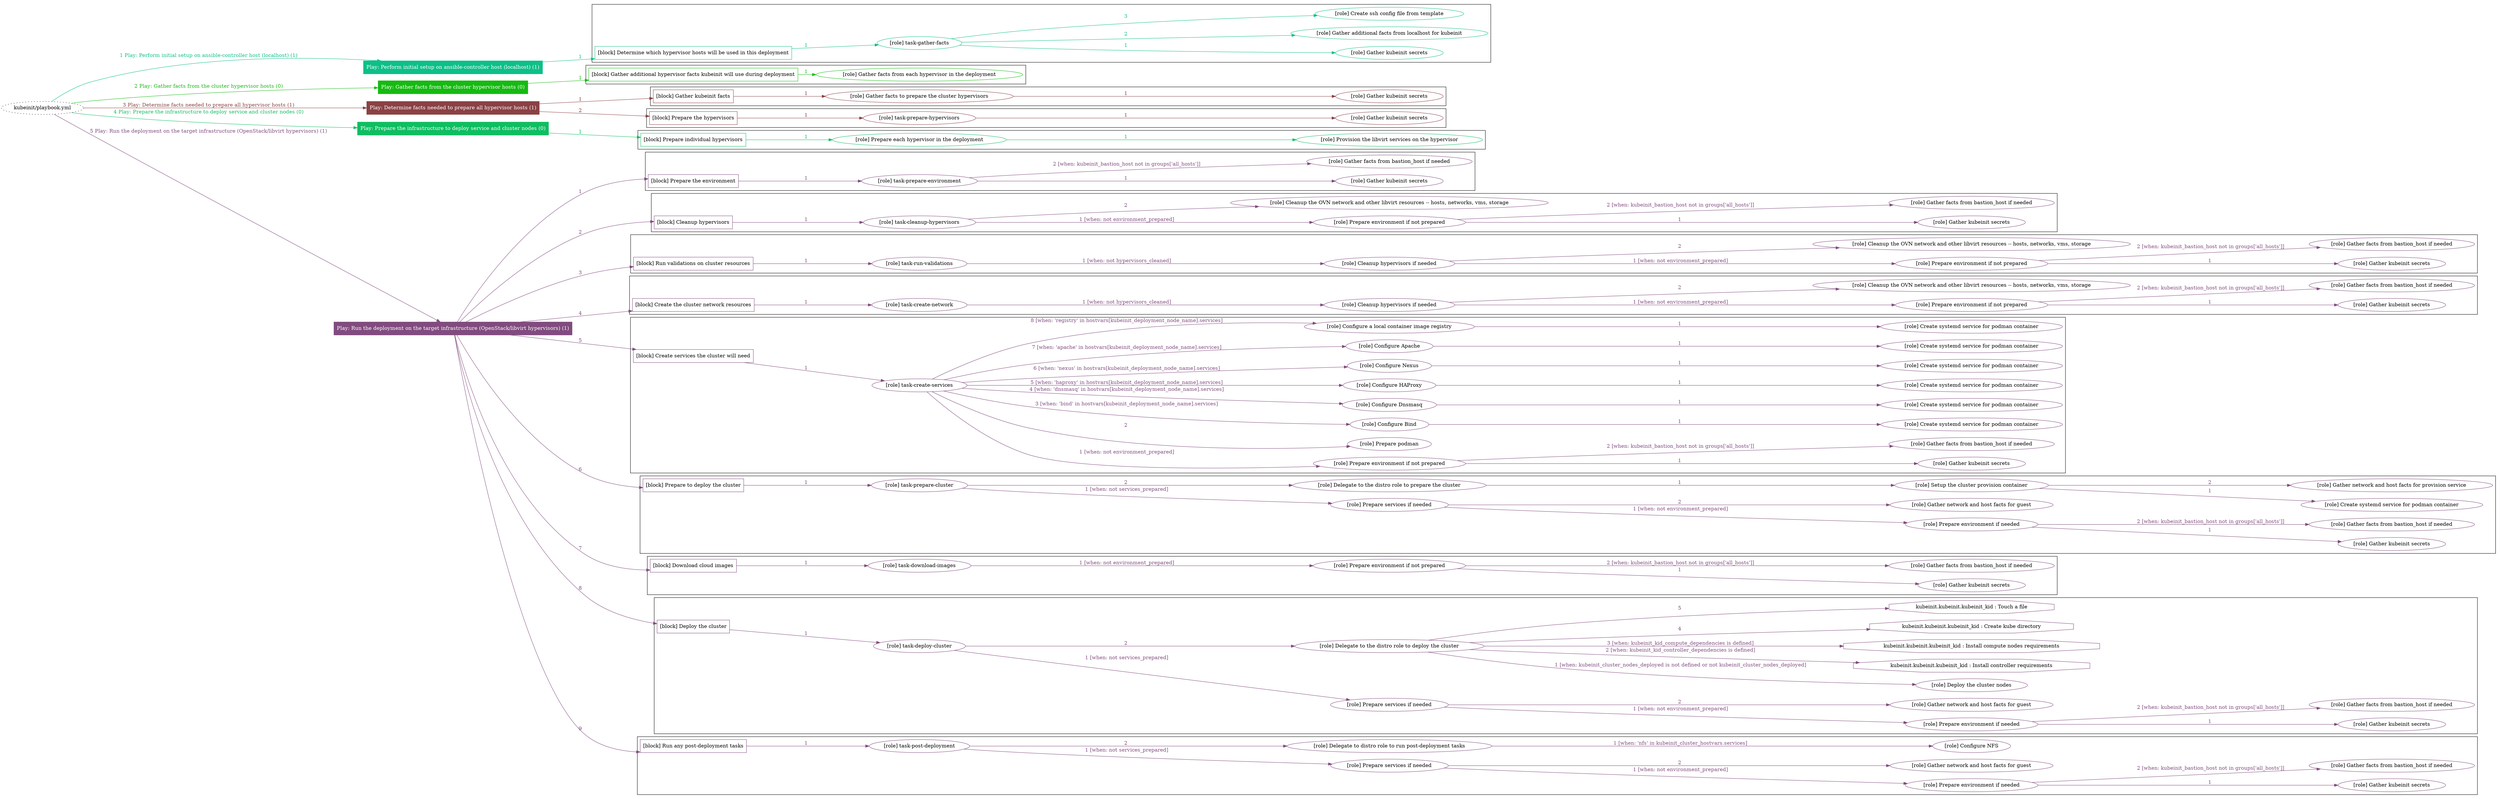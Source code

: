digraph {
	graph [concentrate=true ordering=in rankdir=LR ratio=fill]
	edge [esep=5 sep=10]
	"kubeinit/playbook.yml" [URL="/home/runner/work/kubeinit/kubeinit/kubeinit/playbook.yml" id=playbook_575788b0 style=dotted]
	"kubeinit/playbook.yml" -> play_6c28fe8d [label="1 Play: Perform initial setup on ansible-controller host (localhost) (1)" color="#0cc087" fontcolor="#0cc087" id=edge_play_6c28fe8d labeltooltip="1 Play: Perform initial setup on ansible-controller host (localhost) (1)" tooltip="1 Play: Perform initial setup on ansible-controller host (localhost) (1)"]
	subgraph "Play: Perform initial setup on ansible-controller host (localhost) (1)" {
		play_6c28fe8d [label="Play: Perform initial setup on ansible-controller host (localhost) (1)" URL="/home/runner/work/kubeinit/kubeinit/kubeinit/playbook.yml" color="#0cc087" fontcolor="#ffffff" id=play_6c28fe8d shape=box style=filled tooltip=localhost]
		play_6c28fe8d -> block_1f988392 [label=1 color="#0cc087" fontcolor="#0cc087" id=edge_block_1f988392 labeltooltip=1 tooltip=1]
		subgraph cluster_block_1f988392 {
			block_1f988392 [label="[block] Determine which hypervisor hosts will be used in this deployment" URL="/home/runner/work/kubeinit/kubeinit/kubeinit/playbook.yml" color="#0cc087" id=block_1f988392 labeltooltip="Determine which hypervisor hosts will be used in this deployment" shape=box tooltip="Determine which hypervisor hosts will be used in this deployment"]
			block_1f988392 -> role_b715f28c [label="1 " color="#0cc087" fontcolor="#0cc087" id=edge_role_b715f28c labeltooltip="1 " tooltip="1 "]
			subgraph "task-gather-facts" {
				role_b715f28c [label="[role] task-gather-facts" URL="/home/runner/work/kubeinit/kubeinit/kubeinit/playbook.yml" color="#0cc087" id=role_b715f28c tooltip="task-gather-facts"]
				role_b715f28c -> role_abc39ee5 [label="1 " color="#0cc087" fontcolor="#0cc087" id=edge_role_abc39ee5 labeltooltip="1 " tooltip="1 "]
				subgraph "Gather kubeinit secrets" {
					role_abc39ee5 [label="[role] Gather kubeinit secrets" URL="/home/runner/.ansible/collections/ansible_collections/kubeinit/kubeinit/roles/kubeinit_prepare/tasks/build_hypervisors_group.yml" color="#0cc087" id=role_abc39ee5 tooltip="Gather kubeinit secrets"]
				}
				role_b715f28c -> role_fe2b44d3 [label="2 " color="#0cc087" fontcolor="#0cc087" id=edge_role_fe2b44d3 labeltooltip="2 " tooltip="2 "]
				subgraph "Gather additional facts from localhost for kubeinit" {
					role_fe2b44d3 [label="[role] Gather additional facts from localhost for kubeinit" URL="/home/runner/.ansible/collections/ansible_collections/kubeinit/kubeinit/roles/kubeinit_prepare/tasks/build_hypervisors_group.yml" color="#0cc087" id=role_fe2b44d3 tooltip="Gather additional facts from localhost for kubeinit"]
				}
				role_b715f28c -> role_46613119 [label="3 " color="#0cc087" fontcolor="#0cc087" id=edge_role_46613119 labeltooltip="3 " tooltip="3 "]
				subgraph "Create ssh config file from template" {
					role_46613119 [label="[role] Create ssh config file from template" URL="/home/runner/.ansible/collections/ansible_collections/kubeinit/kubeinit/roles/kubeinit_prepare/tasks/build_hypervisors_group.yml" color="#0cc087" id=role_46613119 tooltip="Create ssh config file from template"]
				}
			}
		}
	}
	"kubeinit/playbook.yml" -> play_4f9fc144 [label="2 Play: Gather facts from the cluster hypervisor hosts (0)" color="#15bb11" fontcolor="#15bb11" id=edge_play_4f9fc144 labeltooltip="2 Play: Gather facts from the cluster hypervisor hosts (0)" tooltip="2 Play: Gather facts from the cluster hypervisor hosts (0)"]
	subgraph "Play: Gather facts from the cluster hypervisor hosts (0)" {
		play_4f9fc144 [label="Play: Gather facts from the cluster hypervisor hosts (0)" URL="/home/runner/work/kubeinit/kubeinit/kubeinit/playbook.yml" color="#15bb11" fontcolor="#ffffff" id=play_4f9fc144 shape=box style=filled tooltip="Play: Gather facts from the cluster hypervisor hosts (0)"]
		play_4f9fc144 -> block_d436bf18 [label=1 color="#15bb11" fontcolor="#15bb11" id=edge_block_d436bf18 labeltooltip=1 tooltip=1]
		subgraph cluster_block_d436bf18 {
			block_d436bf18 [label="[block] Gather additional hypervisor facts kubeinit will use during deployment" URL="/home/runner/work/kubeinit/kubeinit/kubeinit/playbook.yml" color="#15bb11" id=block_d436bf18 labeltooltip="Gather additional hypervisor facts kubeinit will use during deployment" shape=box tooltip="Gather additional hypervisor facts kubeinit will use during deployment"]
			block_d436bf18 -> role_e9ffbe2c [label="1 " color="#15bb11" fontcolor="#15bb11" id=edge_role_e9ffbe2c labeltooltip="1 " tooltip="1 "]
			subgraph "Gather facts from each hypervisor in the deployment" {
				role_e9ffbe2c [label="[role] Gather facts from each hypervisor in the deployment" URL="/home/runner/work/kubeinit/kubeinit/kubeinit/playbook.yml" color="#15bb11" id=role_e9ffbe2c tooltip="Gather facts from each hypervisor in the deployment"]
			}
		}
	}
	"kubeinit/playbook.yml" -> play_3bdf359b [label="3 Play: Determine facts needed to prepare all hypervisor hosts (1)" color="#8b4144" fontcolor="#8b4144" id=edge_play_3bdf359b labeltooltip="3 Play: Determine facts needed to prepare all hypervisor hosts (1)" tooltip="3 Play: Determine facts needed to prepare all hypervisor hosts (1)"]
	subgraph "Play: Determine facts needed to prepare all hypervisor hosts (1)" {
		play_3bdf359b [label="Play: Determine facts needed to prepare all hypervisor hosts (1)" URL="/home/runner/work/kubeinit/kubeinit/kubeinit/playbook.yml" color="#8b4144" fontcolor="#ffffff" id=play_3bdf359b shape=box style=filled tooltip=localhost]
		play_3bdf359b -> block_2b1e285b [label=1 color="#8b4144" fontcolor="#8b4144" id=edge_block_2b1e285b labeltooltip=1 tooltip=1]
		subgraph cluster_block_2b1e285b {
			block_2b1e285b [label="[block] Gather kubeinit facts" URL="/home/runner/work/kubeinit/kubeinit/kubeinit/playbook.yml" color="#8b4144" id=block_2b1e285b labeltooltip="Gather kubeinit facts" shape=box tooltip="Gather kubeinit facts"]
			block_2b1e285b -> role_4b0c8a76 [label="1 " color="#8b4144" fontcolor="#8b4144" id=edge_role_4b0c8a76 labeltooltip="1 " tooltip="1 "]
			subgraph "Gather facts to prepare the cluster hypervisors" {
				role_4b0c8a76 [label="[role] Gather facts to prepare the cluster hypervisors" URL="/home/runner/work/kubeinit/kubeinit/kubeinit/playbook.yml" color="#8b4144" id=role_4b0c8a76 tooltip="Gather facts to prepare the cluster hypervisors"]
				role_4b0c8a76 -> role_bf339029 [label="1 " color="#8b4144" fontcolor="#8b4144" id=edge_role_bf339029 labeltooltip="1 " tooltip="1 "]
				subgraph "Gather kubeinit secrets" {
					role_bf339029 [label="[role] Gather kubeinit secrets" URL="/home/runner/.ansible/collections/ansible_collections/kubeinit/kubeinit/roles/kubeinit_prepare/tasks/gather_kubeinit_facts.yml" color="#8b4144" id=role_bf339029 tooltip="Gather kubeinit secrets"]
				}
			}
		}
		play_3bdf359b -> block_a376574b [label=2 color="#8b4144" fontcolor="#8b4144" id=edge_block_a376574b labeltooltip=2 tooltip=2]
		subgraph cluster_block_a376574b {
			block_a376574b [label="[block] Prepare the hypervisors" URL="/home/runner/work/kubeinit/kubeinit/kubeinit/playbook.yml" color="#8b4144" id=block_a376574b labeltooltip="Prepare the hypervisors" shape=box tooltip="Prepare the hypervisors"]
			block_a376574b -> role_149b3efc [label="1 " color="#8b4144" fontcolor="#8b4144" id=edge_role_149b3efc labeltooltip="1 " tooltip="1 "]
			subgraph "task-prepare-hypervisors" {
				role_149b3efc [label="[role] task-prepare-hypervisors" URL="/home/runner/work/kubeinit/kubeinit/kubeinit/playbook.yml" color="#8b4144" id=role_149b3efc tooltip="task-prepare-hypervisors"]
				role_149b3efc -> role_3baa78da [label="1 " color="#8b4144" fontcolor="#8b4144" id=edge_role_3baa78da labeltooltip="1 " tooltip="1 "]
				subgraph "Gather kubeinit secrets" {
					role_3baa78da [label="[role] Gather kubeinit secrets" URL="/home/runner/.ansible/collections/ansible_collections/kubeinit/kubeinit/roles/kubeinit_prepare/tasks/gather_kubeinit_facts.yml" color="#8b4144" id=role_3baa78da tooltip="Gather kubeinit secrets"]
				}
			}
		}
	}
	"kubeinit/playbook.yml" -> play_28e617d7 [label="4 Play: Prepare the infrastructure to deploy service and cluster nodes (0)" color="#0ebe61" fontcolor="#0ebe61" id=edge_play_28e617d7 labeltooltip="4 Play: Prepare the infrastructure to deploy service and cluster nodes (0)" tooltip="4 Play: Prepare the infrastructure to deploy service and cluster nodes (0)"]
	subgraph "Play: Prepare the infrastructure to deploy service and cluster nodes (0)" {
		play_28e617d7 [label="Play: Prepare the infrastructure to deploy service and cluster nodes (0)" URL="/home/runner/work/kubeinit/kubeinit/kubeinit/playbook.yml" color="#0ebe61" fontcolor="#ffffff" id=play_28e617d7 shape=box style=filled tooltip="Play: Prepare the infrastructure to deploy service and cluster nodes (0)"]
		play_28e617d7 -> block_2061b21c [label=1 color="#0ebe61" fontcolor="#0ebe61" id=edge_block_2061b21c labeltooltip=1 tooltip=1]
		subgraph cluster_block_2061b21c {
			block_2061b21c [label="[block] Prepare individual hypervisors" URL="/home/runner/work/kubeinit/kubeinit/kubeinit/playbook.yml" color="#0ebe61" id=block_2061b21c labeltooltip="Prepare individual hypervisors" shape=box tooltip="Prepare individual hypervisors"]
			block_2061b21c -> role_794b58b2 [label="1 " color="#0ebe61" fontcolor="#0ebe61" id=edge_role_794b58b2 labeltooltip="1 " tooltip="1 "]
			subgraph "Prepare each hypervisor in the deployment" {
				role_794b58b2 [label="[role] Prepare each hypervisor in the deployment" URL="/home/runner/work/kubeinit/kubeinit/kubeinit/playbook.yml" color="#0ebe61" id=role_794b58b2 tooltip="Prepare each hypervisor in the deployment"]
				role_794b58b2 -> role_0648da1c [label="1 " color="#0ebe61" fontcolor="#0ebe61" id=edge_role_0648da1c labeltooltip="1 " tooltip="1 "]
				subgraph "Provision the libvirt services on the hypervisor" {
					role_0648da1c [label="[role] Provision the libvirt services on the hypervisor" URL="/home/runner/.ansible/collections/ansible_collections/kubeinit/kubeinit/roles/kubeinit_prepare/tasks/prepare_hypervisor.yml" color="#0ebe61" id=role_0648da1c tooltip="Provision the libvirt services on the hypervisor"]
				}
			}
		}
	}
	"kubeinit/playbook.yml" -> play_c9d91f1b [label="5 Play: Run the deployment on the target infrastructure (OpenStack/libvirt hypervisors) (1)" color="#814b7f" fontcolor="#814b7f" id=edge_play_c9d91f1b labeltooltip="5 Play: Run the deployment on the target infrastructure (OpenStack/libvirt hypervisors) (1)" tooltip="5 Play: Run the deployment on the target infrastructure (OpenStack/libvirt hypervisors) (1)"]
	subgraph "Play: Run the deployment on the target infrastructure (OpenStack/libvirt hypervisors) (1)" {
		play_c9d91f1b [label="Play: Run the deployment on the target infrastructure (OpenStack/libvirt hypervisors) (1)" URL="/home/runner/work/kubeinit/kubeinit/kubeinit/playbook.yml" color="#814b7f" fontcolor="#ffffff" id=play_c9d91f1b shape=box style=filled tooltip=localhost]
		play_c9d91f1b -> block_e2e7d78c [label=1 color="#814b7f" fontcolor="#814b7f" id=edge_block_e2e7d78c labeltooltip=1 tooltip=1]
		subgraph cluster_block_e2e7d78c {
			block_e2e7d78c [label="[block] Prepare the environment" URL="/home/runner/work/kubeinit/kubeinit/kubeinit/playbook.yml" color="#814b7f" id=block_e2e7d78c labeltooltip="Prepare the environment" shape=box tooltip="Prepare the environment"]
			block_e2e7d78c -> role_ead4eaf2 [label="1 " color="#814b7f" fontcolor="#814b7f" id=edge_role_ead4eaf2 labeltooltip="1 " tooltip="1 "]
			subgraph "task-prepare-environment" {
				role_ead4eaf2 [label="[role] task-prepare-environment" URL="/home/runner/work/kubeinit/kubeinit/kubeinit/playbook.yml" color="#814b7f" id=role_ead4eaf2 tooltip="task-prepare-environment"]
				role_ead4eaf2 -> role_4cbc6fae [label="1 " color="#814b7f" fontcolor="#814b7f" id=edge_role_4cbc6fae labeltooltip="1 " tooltip="1 "]
				subgraph "Gather kubeinit secrets" {
					role_4cbc6fae [label="[role] Gather kubeinit secrets" URL="/home/runner/.ansible/collections/ansible_collections/kubeinit/kubeinit/roles/kubeinit_prepare/tasks/gather_kubeinit_facts.yml" color="#814b7f" id=role_4cbc6fae tooltip="Gather kubeinit secrets"]
				}
				role_ead4eaf2 -> role_e36db6da [label="2 [when: kubeinit_bastion_host not in groups['all_hosts']]" color="#814b7f" fontcolor="#814b7f" id=edge_role_e36db6da labeltooltip="2 [when: kubeinit_bastion_host not in groups['all_hosts']]" tooltip="2 [when: kubeinit_bastion_host not in groups['all_hosts']]"]
				subgraph "Gather facts from bastion_host if needed" {
					role_e36db6da [label="[role] Gather facts from bastion_host if needed" URL="/home/runner/.ansible/collections/ansible_collections/kubeinit/kubeinit/roles/kubeinit_prepare/tasks/main.yml" color="#814b7f" id=role_e36db6da tooltip="Gather facts from bastion_host if needed"]
				}
			}
		}
		play_c9d91f1b -> block_d4c33cb3 [label=2 color="#814b7f" fontcolor="#814b7f" id=edge_block_d4c33cb3 labeltooltip=2 tooltip=2]
		subgraph cluster_block_d4c33cb3 {
			block_d4c33cb3 [label="[block] Cleanup hypervisors" URL="/home/runner/work/kubeinit/kubeinit/kubeinit/playbook.yml" color="#814b7f" id=block_d4c33cb3 labeltooltip="Cleanup hypervisors" shape=box tooltip="Cleanup hypervisors"]
			block_d4c33cb3 -> role_aeeb3f00 [label="1 " color="#814b7f" fontcolor="#814b7f" id=edge_role_aeeb3f00 labeltooltip="1 " tooltip="1 "]
			subgraph "task-cleanup-hypervisors" {
				role_aeeb3f00 [label="[role] task-cleanup-hypervisors" URL="/home/runner/work/kubeinit/kubeinit/kubeinit/playbook.yml" color="#814b7f" id=role_aeeb3f00 tooltip="task-cleanup-hypervisors"]
				role_aeeb3f00 -> role_2c1ee4be [label="1 [when: not environment_prepared]" color="#814b7f" fontcolor="#814b7f" id=edge_role_2c1ee4be labeltooltip="1 [when: not environment_prepared]" tooltip="1 [when: not environment_prepared]"]
				subgraph "Prepare environment if not prepared" {
					role_2c1ee4be [label="[role] Prepare environment if not prepared" URL="/home/runner/.ansible/collections/ansible_collections/kubeinit/kubeinit/roles/kubeinit_libvirt/tasks/cleanup_hypervisors.yml" color="#814b7f" id=role_2c1ee4be tooltip="Prepare environment if not prepared"]
					role_2c1ee4be -> role_c639195a [label="1 " color="#814b7f" fontcolor="#814b7f" id=edge_role_c639195a labeltooltip="1 " tooltip="1 "]
					subgraph "Gather kubeinit secrets" {
						role_c639195a [label="[role] Gather kubeinit secrets" URL="/home/runner/.ansible/collections/ansible_collections/kubeinit/kubeinit/roles/kubeinit_prepare/tasks/gather_kubeinit_facts.yml" color="#814b7f" id=role_c639195a tooltip="Gather kubeinit secrets"]
					}
					role_2c1ee4be -> role_de3afe1d [label="2 [when: kubeinit_bastion_host not in groups['all_hosts']]" color="#814b7f" fontcolor="#814b7f" id=edge_role_de3afe1d labeltooltip="2 [when: kubeinit_bastion_host not in groups['all_hosts']]" tooltip="2 [when: kubeinit_bastion_host not in groups['all_hosts']]"]
					subgraph "Gather facts from bastion_host if needed" {
						role_de3afe1d [label="[role] Gather facts from bastion_host if needed" URL="/home/runner/.ansible/collections/ansible_collections/kubeinit/kubeinit/roles/kubeinit_prepare/tasks/main.yml" color="#814b7f" id=role_de3afe1d tooltip="Gather facts from bastion_host if needed"]
					}
				}
				role_aeeb3f00 -> role_f3b57703 [label="2 " color="#814b7f" fontcolor="#814b7f" id=edge_role_f3b57703 labeltooltip="2 " tooltip="2 "]
				subgraph "Cleanup the OVN network and other libvirt resources -- hosts, networks, vms, storage" {
					role_f3b57703 [label="[role] Cleanup the OVN network and other libvirt resources -- hosts, networks, vms, storage" URL="/home/runner/.ansible/collections/ansible_collections/kubeinit/kubeinit/roles/kubeinit_libvirt/tasks/cleanup_hypervisors.yml" color="#814b7f" id=role_f3b57703 tooltip="Cleanup the OVN network and other libvirt resources -- hosts, networks, vms, storage"]
				}
			}
		}
		play_c9d91f1b -> block_12573866 [label=3 color="#814b7f" fontcolor="#814b7f" id=edge_block_12573866 labeltooltip=3 tooltip=3]
		subgraph cluster_block_12573866 {
			block_12573866 [label="[block] Run validations on cluster resources" URL="/home/runner/work/kubeinit/kubeinit/kubeinit/playbook.yml" color="#814b7f" id=block_12573866 labeltooltip="Run validations on cluster resources" shape=box tooltip="Run validations on cluster resources"]
			block_12573866 -> role_2d4d1e00 [label="1 " color="#814b7f" fontcolor="#814b7f" id=edge_role_2d4d1e00 labeltooltip="1 " tooltip="1 "]
			subgraph "task-run-validations" {
				role_2d4d1e00 [label="[role] task-run-validations" URL="/home/runner/work/kubeinit/kubeinit/kubeinit/playbook.yml" color="#814b7f" id=role_2d4d1e00 tooltip="task-run-validations"]
				role_2d4d1e00 -> role_2bdf1ccd [label="1 [when: not hypervisors_cleaned]" color="#814b7f" fontcolor="#814b7f" id=edge_role_2bdf1ccd labeltooltip="1 [when: not hypervisors_cleaned]" tooltip="1 [when: not hypervisors_cleaned]"]
				subgraph "Cleanup hypervisors if needed" {
					role_2bdf1ccd [label="[role] Cleanup hypervisors if needed" URL="/home/runner/.ansible/collections/ansible_collections/kubeinit/kubeinit/roles/kubeinit_validations/tasks/main.yml" color="#814b7f" id=role_2bdf1ccd tooltip="Cleanup hypervisors if needed"]
					role_2bdf1ccd -> role_f49d84f7 [label="1 [when: not environment_prepared]" color="#814b7f" fontcolor="#814b7f" id=edge_role_f49d84f7 labeltooltip="1 [when: not environment_prepared]" tooltip="1 [when: not environment_prepared]"]
					subgraph "Prepare environment if not prepared" {
						role_f49d84f7 [label="[role] Prepare environment if not prepared" URL="/home/runner/.ansible/collections/ansible_collections/kubeinit/kubeinit/roles/kubeinit_libvirt/tasks/cleanup_hypervisors.yml" color="#814b7f" id=role_f49d84f7 tooltip="Prepare environment if not prepared"]
						role_f49d84f7 -> role_210f8683 [label="1 " color="#814b7f" fontcolor="#814b7f" id=edge_role_210f8683 labeltooltip="1 " tooltip="1 "]
						subgraph "Gather kubeinit secrets" {
							role_210f8683 [label="[role] Gather kubeinit secrets" URL="/home/runner/.ansible/collections/ansible_collections/kubeinit/kubeinit/roles/kubeinit_prepare/tasks/gather_kubeinit_facts.yml" color="#814b7f" id=role_210f8683 tooltip="Gather kubeinit secrets"]
						}
						role_f49d84f7 -> role_c6056c95 [label="2 [when: kubeinit_bastion_host not in groups['all_hosts']]" color="#814b7f" fontcolor="#814b7f" id=edge_role_c6056c95 labeltooltip="2 [when: kubeinit_bastion_host not in groups['all_hosts']]" tooltip="2 [when: kubeinit_bastion_host not in groups['all_hosts']]"]
						subgraph "Gather facts from bastion_host if needed" {
							role_c6056c95 [label="[role] Gather facts from bastion_host if needed" URL="/home/runner/.ansible/collections/ansible_collections/kubeinit/kubeinit/roles/kubeinit_prepare/tasks/main.yml" color="#814b7f" id=role_c6056c95 tooltip="Gather facts from bastion_host if needed"]
						}
					}
					role_2bdf1ccd -> role_a7bf991b [label="2 " color="#814b7f" fontcolor="#814b7f" id=edge_role_a7bf991b labeltooltip="2 " tooltip="2 "]
					subgraph "Cleanup the OVN network and other libvirt resources -- hosts, networks, vms, storage" {
						role_a7bf991b [label="[role] Cleanup the OVN network and other libvirt resources -- hosts, networks, vms, storage" URL="/home/runner/.ansible/collections/ansible_collections/kubeinit/kubeinit/roles/kubeinit_libvirt/tasks/cleanup_hypervisors.yml" color="#814b7f" id=role_a7bf991b tooltip="Cleanup the OVN network and other libvirt resources -- hosts, networks, vms, storage"]
					}
				}
			}
		}
		play_c9d91f1b -> block_d749edd7 [label=4 color="#814b7f" fontcolor="#814b7f" id=edge_block_d749edd7 labeltooltip=4 tooltip=4]
		subgraph cluster_block_d749edd7 {
			block_d749edd7 [label="[block] Create the cluster network resources" URL="/home/runner/work/kubeinit/kubeinit/kubeinit/playbook.yml" color="#814b7f" id=block_d749edd7 labeltooltip="Create the cluster network resources" shape=box tooltip="Create the cluster network resources"]
			block_d749edd7 -> role_a9e36ebc [label="1 " color="#814b7f" fontcolor="#814b7f" id=edge_role_a9e36ebc labeltooltip="1 " tooltip="1 "]
			subgraph "task-create-network" {
				role_a9e36ebc [label="[role] task-create-network" URL="/home/runner/work/kubeinit/kubeinit/kubeinit/playbook.yml" color="#814b7f" id=role_a9e36ebc tooltip="task-create-network"]
				role_a9e36ebc -> role_eeb2310f [label="1 [when: not hypervisors_cleaned]" color="#814b7f" fontcolor="#814b7f" id=edge_role_eeb2310f labeltooltip="1 [when: not hypervisors_cleaned]" tooltip="1 [when: not hypervisors_cleaned]"]
				subgraph "Cleanup hypervisors if needed" {
					role_eeb2310f [label="[role] Cleanup hypervisors if needed" URL="/home/runner/.ansible/collections/ansible_collections/kubeinit/kubeinit/roles/kubeinit_libvirt/tasks/create_network.yml" color="#814b7f" id=role_eeb2310f tooltip="Cleanup hypervisors if needed"]
					role_eeb2310f -> role_e2fc6d76 [label="1 [when: not environment_prepared]" color="#814b7f" fontcolor="#814b7f" id=edge_role_e2fc6d76 labeltooltip="1 [when: not environment_prepared]" tooltip="1 [when: not environment_prepared]"]
					subgraph "Prepare environment if not prepared" {
						role_e2fc6d76 [label="[role] Prepare environment if not prepared" URL="/home/runner/.ansible/collections/ansible_collections/kubeinit/kubeinit/roles/kubeinit_libvirt/tasks/cleanup_hypervisors.yml" color="#814b7f" id=role_e2fc6d76 tooltip="Prepare environment if not prepared"]
						role_e2fc6d76 -> role_3da5ecc4 [label="1 " color="#814b7f" fontcolor="#814b7f" id=edge_role_3da5ecc4 labeltooltip="1 " tooltip="1 "]
						subgraph "Gather kubeinit secrets" {
							role_3da5ecc4 [label="[role] Gather kubeinit secrets" URL="/home/runner/.ansible/collections/ansible_collections/kubeinit/kubeinit/roles/kubeinit_prepare/tasks/gather_kubeinit_facts.yml" color="#814b7f" id=role_3da5ecc4 tooltip="Gather kubeinit secrets"]
						}
						role_e2fc6d76 -> role_4e73db46 [label="2 [when: kubeinit_bastion_host not in groups['all_hosts']]" color="#814b7f" fontcolor="#814b7f" id=edge_role_4e73db46 labeltooltip="2 [when: kubeinit_bastion_host not in groups['all_hosts']]" tooltip="2 [when: kubeinit_bastion_host not in groups['all_hosts']]"]
						subgraph "Gather facts from bastion_host if needed" {
							role_4e73db46 [label="[role] Gather facts from bastion_host if needed" URL="/home/runner/.ansible/collections/ansible_collections/kubeinit/kubeinit/roles/kubeinit_prepare/tasks/main.yml" color="#814b7f" id=role_4e73db46 tooltip="Gather facts from bastion_host if needed"]
						}
					}
					role_eeb2310f -> role_e5504131 [label="2 " color="#814b7f" fontcolor="#814b7f" id=edge_role_e5504131 labeltooltip="2 " tooltip="2 "]
					subgraph "Cleanup the OVN network and other libvirt resources -- hosts, networks, vms, storage" {
						role_e5504131 [label="[role] Cleanup the OVN network and other libvirt resources -- hosts, networks, vms, storage" URL="/home/runner/.ansible/collections/ansible_collections/kubeinit/kubeinit/roles/kubeinit_libvirt/tasks/cleanup_hypervisors.yml" color="#814b7f" id=role_e5504131 tooltip="Cleanup the OVN network and other libvirt resources -- hosts, networks, vms, storage"]
					}
				}
			}
		}
		play_c9d91f1b -> block_7f7325bf [label=5 color="#814b7f" fontcolor="#814b7f" id=edge_block_7f7325bf labeltooltip=5 tooltip=5]
		subgraph cluster_block_7f7325bf {
			block_7f7325bf [label="[block] Create services the cluster will need" URL="/home/runner/work/kubeinit/kubeinit/kubeinit/playbook.yml" color="#814b7f" id=block_7f7325bf labeltooltip="Create services the cluster will need" shape=box tooltip="Create services the cluster will need"]
			block_7f7325bf -> role_9dc71429 [label="1 " color="#814b7f" fontcolor="#814b7f" id=edge_role_9dc71429 labeltooltip="1 " tooltip="1 "]
			subgraph "task-create-services" {
				role_9dc71429 [label="[role] task-create-services" URL="/home/runner/work/kubeinit/kubeinit/kubeinit/playbook.yml" color="#814b7f" id=role_9dc71429 tooltip="task-create-services"]
				role_9dc71429 -> role_f3128148 [label="1 [when: not environment_prepared]" color="#814b7f" fontcolor="#814b7f" id=edge_role_f3128148 labeltooltip="1 [when: not environment_prepared]" tooltip="1 [when: not environment_prepared]"]
				subgraph "Prepare environment if not prepared" {
					role_f3128148 [label="[role] Prepare environment if not prepared" URL="/home/runner/.ansible/collections/ansible_collections/kubeinit/kubeinit/roles/kubeinit_services/tasks/main.yml" color="#814b7f" id=role_f3128148 tooltip="Prepare environment if not prepared"]
					role_f3128148 -> role_41b76382 [label="1 " color="#814b7f" fontcolor="#814b7f" id=edge_role_41b76382 labeltooltip="1 " tooltip="1 "]
					subgraph "Gather kubeinit secrets" {
						role_41b76382 [label="[role] Gather kubeinit secrets" URL="/home/runner/.ansible/collections/ansible_collections/kubeinit/kubeinit/roles/kubeinit_prepare/tasks/gather_kubeinit_facts.yml" color="#814b7f" id=role_41b76382 tooltip="Gather kubeinit secrets"]
					}
					role_f3128148 -> role_82455b5b [label="2 [when: kubeinit_bastion_host not in groups['all_hosts']]" color="#814b7f" fontcolor="#814b7f" id=edge_role_82455b5b labeltooltip="2 [when: kubeinit_bastion_host not in groups['all_hosts']]" tooltip="2 [when: kubeinit_bastion_host not in groups['all_hosts']]"]
					subgraph "Gather facts from bastion_host if needed" {
						role_82455b5b [label="[role] Gather facts from bastion_host if needed" URL="/home/runner/.ansible/collections/ansible_collections/kubeinit/kubeinit/roles/kubeinit_prepare/tasks/main.yml" color="#814b7f" id=role_82455b5b tooltip="Gather facts from bastion_host if needed"]
					}
				}
				role_9dc71429 -> role_b45774fe [label="2 " color="#814b7f" fontcolor="#814b7f" id=edge_role_b45774fe labeltooltip="2 " tooltip="2 "]
				subgraph "Prepare podman" {
					role_b45774fe [label="[role] Prepare podman" URL="/home/runner/.ansible/collections/ansible_collections/kubeinit/kubeinit/roles/kubeinit_services/tasks/00_create_service_pod.yml" color="#814b7f" id=role_b45774fe tooltip="Prepare podman"]
				}
				role_9dc71429 -> role_3d6439fd [label="3 [when: 'bind' in hostvars[kubeinit_deployment_node_name].services]" color="#814b7f" fontcolor="#814b7f" id=edge_role_3d6439fd labeltooltip="3 [when: 'bind' in hostvars[kubeinit_deployment_node_name].services]" tooltip="3 [when: 'bind' in hostvars[kubeinit_deployment_node_name].services]"]
				subgraph "Configure Bind" {
					role_3d6439fd [label="[role] Configure Bind" URL="/home/runner/.ansible/collections/ansible_collections/kubeinit/kubeinit/roles/kubeinit_services/tasks/start_services_containers.yml" color="#814b7f" id=role_3d6439fd tooltip="Configure Bind"]
					role_3d6439fd -> role_b6fa3cab [label="1 " color="#814b7f" fontcolor="#814b7f" id=edge_role_b6fa3cab labeltooltip="1 " tooltip="1 "]
					subgraph "Create systemd service for podman container" {
						role_b6fa3cab [label="[role] Create systemd service for podman container" URL="/home/runner/.ansible/collections/ansible_collections/kubeinit/kubeinit/roles/kubeinit_bind/tasks/main.yml" color="#814b7f" id=role_b6fa3cab tooltip="Create systemd service for podman container"]
					}
				}
				role_9dc71429 -> role_0ef6e370 [label="4 [when: 'dnsmasq' in hostvars[kubeinit_deployment_node_name].services]" color="#814b7f" fontcolor="#814b7f" id=edge_role_0ef6e370 labeltooltip="4 [when: 'dnsmasq' in hostvars[kubeinit_deployment_node_name].services]" tooltip="4 [when: 'dnsmasq' in hostvars[kubeinit_deployment_node_name].services]"]
				subgraph "Configure Dnsmasq" {
					role_0ef6e370 [label="[role] Configure Dnsmasq" URL="/home/runner/.ansible/collections/ansible_collections/kubeinit/kubeinit/roles/kubeinit_services/tasks/start_services_containers.yml" color="#814b7f" id=role_0ef6e370 tooltip="Configure Dnsmasq"]
					role_0ef6e370 -> role_f459c213 [label="1 " color="#814b7f" fontcolor="#814b7f" id=edge_role_f459c213 labeltooltip="1 " tooltip="1 "]
					subgraph "Create systemd service for podman container" {
						role_f459c213 [label="[role] Create systemd service for podman container" URL="/home/runner/.ansible/collections/ansible_collections/kubeinit/kubeinit/roles/kubeinit_dnsmasq/tasks/main.yml" color="#814b7f" id=role_f459c213 tooltip="Create systemd service for podman container"]
					}
				}
				role_9dc71429 -> role_be23b59a [label="5 [when: 'haproxy' in hostvars[kubeinit_deployment_node_name].services]" color="#814b7f" fontcolor="#814b7f" id=edge_role_be23b59a labeltooltip="5 [when: 'haproxy' in hostvars[kubeinit_deployment_node_name].services]" tooltip="5 [when: 'haproxy' in hostvars[kubeinit_deployment_node_name].services]"]
				subgraph "Configure HAProxy" {
					role_be23b59a [label="[role] Configure HAProxy" URL="/home/runner/.ansible/collections/ansible_collections/kubeinit/kubeinit/roles/kubeinit_services/tasks/start_services_containers.yml" color="#814b7f" id=role_be23b59a tooltip="Configure HAProxy"]
					role_be23b59a -> role_dd2e418f [label="1 " color="#814b7f" fontcolor="#814b7f" id=edge_role_dd2e418f labeltooltip="1 " tooltip="1 "]
					subgraph "Create systemd service for podman container" {
						role_dd2e418f [label="[role] Create systemd service for podman container" URL="/home/runner/.ansible/collections/ansible_collections/kubeinit/kubeinit/roles/kubeinit_haproxy/tasks/main.yml" color="#814b7f" id=role_dd2e418f tooltip="Create systemd service for podman container"]
					}
				}
				role_9dc71429 -> role_49e561f1 [label="6 [when: 'nexus' in hostvars[kubeinit_deployment_node_name].services]" color="#814b7f" fontcolor="#814b7f" id=edge_role_49e561f1 labeltooltip="6 [when: 'nexus' in hostvars[kubeinit_deployment_node_name].services]" tooltip="6 [when: 'nexus' in hostvars[kubeinit_deployment_node_name].services]"]
				subgraph "Configure Nexus" {
					role_49e561f1 [label="[role] Configure Nexus" URL="/home/runner/.ansible/collections/ansible_collections/kubeinit/kubeinit/roles/kubeinit_services/tasks/start_services_containers.yml" color="#814b7f" id=role_49e561f1 tooltip="Configure Nexus"]
					role_49e561f1 -> role_f4d44fd3 [label="1 " color="#814b7f" fontcolor="#814b7f" id=edge_role_f4d44fd3 labeltooltip="1 " tooltip="1 "]
					subgraph "Create systemd service for podman container" {
						role_f4d44fd3 [label="[role] Create systemd service for podman container" URL="/home/runner/.ansible/collections/ansible_collections/kubeinit/kubeinit/roles/kubeinit_nexus/tasks/main.yml" color="#814b7f" id=role_f4d44fd3 tooltip="Create systemd service for podman container"]
					}
				}
				role_9dc71429 -> role_b851d340 [label="7 [when: 'apache' in hostvars[kubeinit_deployment_node_name].services]" color="#814b7f" fontcolor="#814b7f" id=edge_role_b851d340 labeltooltip="7 [when: 'apache' in hostvars[kubeinit_deployment_node_name].services]" tooltip="7 [when: 'apache' in hostvars[kubeinit_deployment_node_name].services]"]
				subgraph "Configure Apache" {
					role_b851d340 [label="[role] Configure Apache" URL="/home/runner/.ansible/collections/ansible_collections/kubeinit/kubeinit/roles/kubeinit_services/tasks/start_services_containers.yml" color="#814b7f" id=role_b851d340 tooltip="Configure Apache"]
					role_b851d340 -> role_3f6fb5d5 [label="1 " color="#814b7f" fontcolor="#814b7f" id=edge_role_3f6fb5d5 labeltooltip="1 " tooltip="1 "]
					subgraph "Create systemd service for podman container" {
						role_3f6fb5d5 [label="[role] Create systemd service for podman container" URL="/home/runner/.ansible/collections/ansible_collections/kubeinit/kubeinit/roles/kubeinit_apache/tasks/main.yml" color="#814b7f" id=role_3f6fb5d5 tooltip="Create systemd service for podman container"]
					}
				}
				role_9dc71429 -> role_7e810494 [label="8 [when: 'registry' in hostvars[kubeinit_deployment_node_name].services]" color="#814b7f" fontcolor="#814b7f" id=edge_role_7e810494 labeltooltip="8 [when: 'registry' in hostvars[kubeinit_deployment_node_name].services]" tooltip="8 [when: 'registry' in hostvars[kubeinit_deployment_node_name].services]"]
				subgraph "Configure a local container image registry" {
					role_7e810494 [label="[role] Configure a local container image registry" URL="/home/runner/.ansible/collections/ansible_collections/kubeinit/kubeinit/roles/kubeinit_services/tasks/start_services_containers.yml" color="#814b7f" id=role_7e810494 tooltip="Configure a local container image registry"]
					role_7e810494 -> role_cb705832 [label="1 " color="#814b7f" fontcolor="#814b7f" id=edge_role_cb705832 labeltooltip="1 " tooltip="1 "]
					subgraph "Create systemd service for podman container" {
						role_cb705832 [label="[role] Create systemd service for podman container" URL="/home/runner/.ansible/collections/ansible_collections/kubeinit/kubeinit/roles/kubeinit_registry/tasks/main.yml" color="#814b7f" id=role_cb705832 tooltip="Create systemd service for podman container"]
					}
				}
			}
		}
		play_c9d91f1b -> block_a44ecb80 [label=6 color="#814b7f" fontcolor="#814b7f" id=edge_block_a44ecb80 labeltooltip=6 tooltip=6]
		subgraph cluster_block_a44ecb80 {
			block_a44ecb80 [label="[block] Prepare to deploy the cluster" URL="/home/runner/work/kubeinit/kubeinit/kubeinit/playbook.yml" color="#814b7f" id=block_a44ecb80 labeltooltip="Prepare to deploy the cluster" shape=box tooltip="Prepare to deploy the cluster"]
			block_a44ecb80 -> role_6fdbc833 [label="1 " color="#814b7f" fontcolor="#814b7f" id=edge_role_6fdbc833 labeltooltip="1 " tooltip="1 "]
			subgraph "task-prepare-cluster" {
				role_6fdbc833 [label="[role] task-prepare-cluster" URL="/home/runner/work/kubeinit/kubeinit/kubeinit/playbook.yml" color="#814b7f" id=role_6fdbc833 tooltip="task-prepare-cluster"]
				role_6fdbc833 -> role_a707aab2 [label="1 [when: not services_prepared]" color="#814b7f" fontcolor="#814b7f" id=edge_role_a707aab2 labeltooltip="1 [when: not services_prepared]" tooltip="1 [when: not services_prepared]"]
				subgraph "Prepare services if needed" {
					role_a707aab2 [label="[role] Prepare services if needed" URL="/home/runner/.ansible/collections/ansible_collections/kubeinit/kubeinit/roles/kubeinit_prepare/tasks/prepare_cluster.yml" color="#814b7f" id=role_a707aab2 tooltip="Prepare services if needed"]
					role_a707aab2 -> role_df5d1e22 [label="1 [when: not environment_prepared]" color="#814b7f" fontcolor="#814b7f" id=edge_role_df5d1e22 labeltooltip="1 [when: not environment_prepared]" tooltip="1 [when: not environment_prepared]"]
					subgraph "Prepare environment if needed" {
						role_df5d1e22 [label="[role] Prepare environment if needed" URL="/home/runner/.ansible/collections/ansible_collections/kubeinit/kubeinit/roles/kubeinit_services/tasks/prepare_services.yml" color="#814b7f" id=role_df5d1e22 tooltip="Prepare environment if needed"]
						role_df5d1e22 -> role_3a1afb25 [label="1 " color="#814b7f" fontcolor="#814b7f" id=edge_role_3a1afb25 labeltooltip="1 " tooltip="1 "]
						subgraph "Gather kubeinit secrets" {
							role_3a1afb25 [label="[role] Gather kubeinit secrets" URL="/home/runner/.ansible/collections/ansible_collections/kubeinit/kubeinit/roles/kubeinit_prepare/tasks/gather_kubeinit_facts.yml" color="#814b7f" id=role_3a1afb25 tooltip="Gather kubeinit secrets"]
						}
						role_df5d1e22 -> role_b8775238 [label="2 [when: kubeinit_bastion_host not in groups['all_hosts']]" color="#814b7f" fontcolor="#814b7f" id=edge_role_b8775238 labeltooltip="2 [when: kubeinit_bastion_host not in groups['all_hosts']]" tooltip="2 [when: kubeinit_bastion_host not in groups['all_hosts']]"]
						subgraph "Gather facts from bastion_host if needed" {
							role_b8775238 [label="[role] Gather facts from bastion_host if needed" URL="/home/runner/.ansible/collections/ansible_collections/kubeinit/kubeinit/roles/kubeinit_prepare/tasks/main.yml" color="#814b7f" id=role_b8775238 tooltip="Gather facts from bastion_host if needed"]
						}
					}
					role_a707aab2 -> role_01fed0f2 [label="2 " color="#814b7f" fontcolor="#814b7f" id=edge_role_01fed0f2 labeltooltip="2 " tooltip="2 "]
					subgraph "Gather network and host facts for guest" {
						role_01fed0f2 [label="[role] Gather network and host facts for guest" URL="/home/runner/.ansible/collections/ansible_collections/kubeinit/kubeinit/roles/kubeinit_services/tasks/prepare_services.yml" color="#814b7f" id=role_01fed0f2 tooltip="Gather network and host facts for guest"]
					}
				}
				role_6fdbc833 -> role_2d79bb08 [label="2 " color="#814b7f" fontcolor="#814b7f" id=edge_role_2d79bb08 labeltooltip="2 " tooltip="2 "]
				subgraph "Delegate to the distro role to prepare the cluster" {
					role_2d79bb08 [label="[role] Delegate to the distro role to prepare the cluster" URL="/home/runner/.ansible/collections/ansible_collections/kubeinit/kubeinit/roles/kubeinit_prepare/tasks/prepare_cluster.yml" color="#814b7f" id=role_2d79bb08 tooltip="Delegate to the distro role to prepare the cluster"]
					role_2d79bb08 -> role_cf6f1ec1 [label="1 " color="#814b7f" fontcolor="#814b7f" id=edge_role_cf6f1ec1 labeltooltip="1 " tooltip="1 "]
					subgraph "Setup the cluster provision container" {
						role_cf6f1ec1 [label="[role] Setup the cluster provision container" URL="/home/runner/.ansible/collections/ansible_collections/kubeinit/kubeinit/roles/kubeinit_kid/tasks/prepare_cluster.yml" color="#814b7f" id=role_cf6f1ec1 tooltip="Setup the cluster provision container"]
						role_cf6f1ec1 -> role_9b8726a9 [label="1 " color="#814b7f" fontcolor="#814b7f" id=edge_role_9b8726a9 labeltooltip="1 " tooltip="1 "]
						subgraph "Create systemd service for podman container" {
							role_9b8726a9 [label="[role] Create systemd service for podman container" URL="/home/runner/.ansible/collections/ansible_collections/kubeinit/kubeinit/roles/kubeinit_services/tasks/create_provision_container.yml" color="#814b7f" id=role_9b8726a9 tooltip="Create systemd service for podman container"]
						}
						role_cf6f1ec1 -> role_433e9999 [label="2 " color="#814b7f" fontcolor="#814b7f" id=edge_role_433e9999 labeltooltip="2 " tooltip="2 "]
						subgraph "Gather network and host facts for provision service" {
							role_433e9999 [label="[role] Gather network and host facts for provision service" URL="/home/runner/.ansible/collections/ansible_collections/kubeinit/kubeinit/roles/kubeinit_services/tasks/create_provision_container.yml" color="#814b7f" id=role_433e9999 tooltip="Gather network and host facts for provision service"]
						}
					}
				}
			}
		}
		play_c9d91f1b -> block_41b16f37 [label=7 color="#814b7f" fontcolor="#814b7f" id=edge_block_41b16f37 labeltooltip=7 tooltip=7]
		subgraph cluster_block_41b16f37 {
			block_41b16f37 [label="[block] Download cloud images" URL="/home/runner/work/kubeinit/kubeinit/kubeinit/playbook.yml" color="#814b7f" id=block_41b16f37 labeltooltip="Download cloud images" shape=box tooltip="Download cloud images"]
			block_41b16f37 -> role_afbae25c [label="1 " color="#814b7f" fontcolor="#814b7f" id=edge_role_afbae25c labeltooltip="1 " tooltip="1 "]
			subgraph "task-download-images" {
				role_afbae25c [label="[role] task-download-images" URL="/home/runner/work/kubeinit/kubeinit/kubeinit/playbook.yml" color="#814b7f" id=role_afbae25c tooltip="task-download-images"]
				role_afbae25c -> role_18737c73 [label="1 [when: not environment_prepared]" color="#814b7f" fontcolor="#814b7f" id=edge_role_18737c73 labeltooltip="1 [when: not environment_prepared]" tooltip="1 [when: not environment_prepared]"]
				subgraph "Prepare environment if not prepared" {
					role_18737c73 [label="[role] Prepare environment if not prepared" URL="/home/runner/.ansible/collections/ansible_collections/kubeinit/kubeinit/roles/kubeinit_libvirt/tasks/download_cloud_images.yml" color="#814b7f" id=role_18737c73 tooltip="Prepare environment if not prepared"]
					role_18737c73 -> role_12969f78 [label="1 " color="#814b7f" fontcolor="#814b7f" id=edge_role_12969f78 labeltooltip="1 " tooltip="1 "]
					subgraph "Gather kubeinit secrets" {
						role_12969f78 [label="[role] Gather kubeinit secrets" URL="/home/runner/.ansible/collections/ansible_collections/kubeinit/kubeinit/roles/kubeinit_prepare/tasks/gather_kubeinit_facts.yml" color="#814b7f" id=role_12969f78 tooltip="Gather kubeinit secrets"]
					}
					role_18737c73 -> role_75993511 [label="2 [when: kubeinit_bastion_host not in groups['all_hosts']]" color="#814b7f" fontcolor="#814b7f" id=edge_role_75993511 labeltooltip="2 [when: kubeinit_bastion_host not in groups['all_hosts']]" tooltip="2 [when: kubeinit_bastion_host not in groups['all_hosts']]"]
					subgraph "Gather facts from bastion_host if needed" {
						role_75993511 [label="[role] Gather facts from bastion_host if needed" URL="/home/runner/.ansible/collections/ansible_collections/kubeinit/kubeinit/roles/kubeinit_prepare/tasks/main.yml" color="#814b7f" id=role_75993511 tooltip="Gather facts from bastion_host if needed"]
					}
				}
			}
		}
		play_c9d91f1b -> block_e2ffdfaf [label=8 color="#814b7f" fontcolor="#814b7f" id=edge_block_e2ffdfaf labeltooltip=8 tooltip=8]
		subgraph cluster_block_e2ffdfaf {
			block_e2ffdfaf [label="[block] Deploy the cluster" URL="/home/runner/work/kubeinit/kubeinit/kubeinit/playbook.yml" color="#814b7f" id=block_e2ffdfaf labeltooltip="Deploy the cluster" shape=box tooltip="Deploy the cluster"]
			block_e2ffdfaf -> role_7399d30f [label="1 " color="#814b7f" fontcolor="#814b7f" id=edge_role_7399d30f labeltooltip="1 " tooltip="1 "]
			subgraph "task-deploy-cluster" {
				role_7399d30f [label="[role] task-deploy-cluster" URL="/home/runner/work/kubeinit/kubeinit/kubeinit/playbook.yml" color="#814b7f" id=role_7399d30f tooltip="task-deploy-cluster"]
				role_7399d30f -> role_7dde787a [label="1 [when: not services_prepared]" color="#814b7f" fontcolor="#814b7f" id=edge_role_7dde787a labeltooltip="1 [when: not services_prepared]" tooltip="1 [when: not services_prepared]"]
				subgraph "Prepare services if needed" {
					role_7dde787a [label="[role] Prepare services if needed" URL="/home/runner/.ansible/collections/ansible_collections/kubeinit/kubeinit/roles/kubeinit_prepare/tasks/deploy_cluster.yml" color="#814b7f" id=role_7dde787a tooltip="Prepare services if needed"]
					role_7dde787a -> role_e4a7440b [label="1 [when: not environment_prepared]" color="#814b7f" fontcolor="#814b7f" id=edge_role_e4a7440b labeltooltip="1 [when: not environment_prepared]" tooltip="1 [when: not environment_prepared]"]
					subgraph "Prepare environment if needed" {
						role_e4a7440b [label="[role] Prepare environment if needed" URL="/home/runner/.ansible/collections/ansible_collections/kubeinit/kubeinit/roles/kubeinit_services/tasks/prepare_services.yml" color="#814b7f" id=role_e4a7440b tooltip="Prepare environment if needed"]
						role_e4a7440b -> role_745304ad [label="1 " color="#814b7f" fontcolor="#814b7f" id=edge_role_745304ad labeltooltip="1 " tooltip="1 "]
						subgraph "Gather kubeinit secrets" {
							role_745304ad [label="[role] Gather kubeinit secrets" URL="/home/runner/.ansible/collections/ansible_collections/kubeinit/kubeinit/roles/kubeinit_prepare/tasks/gather_kubeinit_facts.yml" color="#814b7f" id=role_745304ad tooltip="Gather kubeinit secrets"]
						}
						role_e4a7440b -> role_3427b9b5 [label="2 [when: kubeinit_bastion_host not in groups['all_hosts']]" color="#814b7f" fontcolor="#814b7f" id=edge_role_3427b9b5 labeltooltip="2 [when: kubeinit_bastion_host not in groups['all_hosts']]" tooltip="2 [when: kubeinit_bastion_host not in groups['all_hosts']]"]
						subgraph "Gather facts from bastion_host if needed" {
							role_3427b9b5 [label="[role] Gather facts from bastion_host if needed" URL="/home/runner/.ansible/collections/ansible_collections/kubeinit/kubeinit/roles/kubeinit_prepare/tasks/main.yml" color="#814b7f" id=role_3427b9b5 tooltip="Gather facts from bastion_host if needed"]
						}
					}
					role_7dde787a -> role_44e8b229 [label="2 " color="#814b7f" fontcolor="#814b7f" id=edge_role_44e8b229 labeltooltip="2 " tooltip="2 "]
					subgraph "Gather network and host facts for guest" {
						role_44e8b229 [label="[role] Gather network and host facts for guest" URL="/home/runner/.ansible/collections/ansible_collections/kubeinit/kubeinit/roles/kubeinit_services/tasks/prepare_services.yml" color="#814b7f" id=role_44e8b229 tooltip="Gather network and host facts for guest"]
					}
				}
				role_7399d30f -> role_367a772d [label="2 " color="#814b7f" fontcolor="#814b7f" id=edge_role_367a772d labeltooltip="2 " tooltip="2 "]
				subgraph "Delegate to the distro role to deploy the cluster" {
					role_367a772d [label="[role] Delegate to the distro role to deploy the cluster" URL="/home/runner/.ansible/collections/ansible_collections/kubeinit/kubeinit/roles/kubeinit_prepare/tasks/deploy_cluster.yml" color="#814b7f" id=role_367a772d tooltip="Delegate to the distro role to deploy the cluster"]
					role_367a772d -> role_7927433a [label="1 [when: kubeinit_cluster_nodes_deployed is not defined or not kubeinit_cluster_nodes_deployed]" color="#814b7f" fontcolor="#814b7f" id=edge_role_7927433a labeltooltip="1 [when: kubeinit_cluster_nodes_deployed is not defined or not kubeinit_cluster_nodes_deployed]" tooltip="1 [when: kubeinit_cluster_nodes_deployed is not defined or not kubeinit_cluster_nodes_deployed]"]
					subgraph "Deploy the cluster nodes" {
						role_7927433a [label="[role] Deploy the cluster nodes" URL="/home/runner/.ansible/collections/ansible_collections/kubeinit/kubeinit/roles/kubeinit_kid/tasks/main.yml" color="#814b7f" id=role_7927433a tooltip="Deploy the cluster nodes"]
					}
					task_e5ee1d1e [label="kubeinit.kubeinit.kubeinit_kid : Install controller requirements" URL="/home/runner/.ansible/collections/ansible_collections/kubeinit/kubeinit/roles/kubeinit_kid/tasks/main.yml" color="#814b7f" id=task_e5ee1d1e shape=octagon tooltip="kubeinit.kubeinit.kubeinit_kid : Install controller requirements"]
					role_367a772d -> task_e5ee1d1e [label="2 [when: kubeinit_kid_controller_dependencies is defined]" color="#814b7f" fontcolor="#814b7f" id=edge_task_e5ee1d1e labeltooltip="2 [when: kubeinit_kid_controller_dependencies is defined]" tooltip="2 [when: kubeinit_kid_controller_dependencies is defined]"]
					task_a795d930 [label="kubeinit.kubeinit.kubeinit_kid : Install compute nodes requirements" URL="/home/runner/.ansible/collections/ansible_collections/kubeinit/kubeinit/roles/kubeinit_kid/tasks/main.yml" color="#814b7f" id=task_a795d930 shape=octagon tooltip="kubeinit.kubeinit.kubeinit_kid : Install compute nodes requirements"]
					role_367a772d -> task_a795d930 [label="3 [when: kubeinit_kid_compute_dependencies is defined]" color="#814b7f" fontcolor="#814b7f" id=edge_task_a795d930 labeltooltip="3 [when: kubeinit_kid_compute_dependencies is defined]" tooltip="3 [when: kubeinit_kid_compute_dependencies is defined]"]
					task_bdd10a5d [label="kubeinit.kubeinit.kubeinit_kid : Create kube directory" URL="/home/runner/.ansible/collections/ansible_collections/kubeinit/kubeinit/roles/kubeinit_kid/tasks/main.yml" color="#814b7f" id=task_bdd10a5d shape=octagon tooltip="kubeinit.kubeinit.kubeinit_kid : Create kube directory"]
					role_367a772d -> task_bdd10a5d [label="4 " color="#814b7f" fontcolor="#814b7f" id=edge_task_bdd10a5d labeltooltip="4 " tooltip="4 "]
					task_b6d3bd84 [label="kubeinit.kubeinit.kubeinit_kid : Touch a file" URL="/home/runner/.ansible/collections/ansible_collections/kubeinit/kubeinit/roles/kubeinit_kid/tasks/main.yml" color="#814b7f" id=task_b6d3bd84 shape=octagon tooltip="kubeinit.kubeinit.kubeinit_kid : Touch a file"]
					role_367a772d -> task_b6d3bd84 [label="5 " color="#814b7f" fontcolor="#814b7f" id=edge_task_b6d3bd84 labeltooltip="5 " tooltip="5 "]
				}
			}
		}
		play_c9d91f1b -> block_a754d9b8 [label=9 color="#814b7f" fontcolor="#814b7f" id=edge_block_a754d9b8 labeltooltip=9 tooltip=9]
		subgraph cluster_block_a754d9b8 {
			block_a754d9b8 [label="[block] Run any post-deployment tasks" URL="/home/runner/work/kubeinit/kubeinit/kubeinit/playbook.yml" color="#814b7f" id=block_a754d9b8 labeltooltip="Run any post-deployment tasks" shape=box tooltip="Run any post-deployment tasks"]
			block_a754d9b8 -> role_ad3f178c [label="1 " color="#814b7f" fontcolor="#814b7f" id=edge_role_ad3f178c labeltooltip="1 " tooltip="1 "]
			subgraph "task-post-deployment" {
				role_ad3f178c [label="[role] task-post-deployment" URL="/home/runner/work/kubeinit/kubeinit/kubeinit/playbook.yml" color="#814b7f" id=role_ad3f178c tooltip="task-post-deployment"]
				role_ad3f178c -> role_2750bf4d [label="1 [when: not services_prepared]" color="#814b7f" fontcolor="#814b7f" id=edge_role_2750bf4d labeltooltip="1 [when: not services_prepared]" tooltip="1 [when: not services_prepared]"]
				subgraph "Prepare services if needed" {
					role_2750bf4d [label="[role] Prepare services if needed" URL="/home/runner/.ansible/collections/ansible_collections/kubeinit/kubeinit/roles/kubeinit_prepare/tasks/post_deployment.yml" color="#814b7f" id=role_2750bf4d tooltip="Prepare services if needed"]
					role_2750bf4d -> role_87a19a79 [label="1 [when: not environment_prepared]" color="#814b7f" fontcolor="#814b7f" id=edge_role_87a19a79 labeltooltip="1 [when: not environment_prepared]" tooltip="1 [when: not environment_prepared]"]
					subgraph "Prepare environment if needed" {
						role_87a19a79 [label="[role] Prepare environment if needed" URL="/home/runner/.ansible/collections/ansible_collections/kubeinit/kubeinit/roles/kubeinit_services/tasks/prepare_services.yml" color="#814b7f" id=role_87a19a79 tooltip="Prepare environment if needed"]
						role_87a19a79 -> role_8cdc429a [label="1 " color="#814b7f" fontcolor="#814b7f" id=edge_role_8cdc429a labeltooltip="1 " tooltip="1 "]
						subgraph "Gather kubeinit secrets" {
							role_8cdc429a [label="[role] Gather kubeinit secrets" URL="/home/runner/.ansible/collections/ansible_collections/kubeinit/kubeinit/roles/kubeinit_prepare/tasks/gather_kubeinit_facts.yml" color="#814b7f" id=role_8cdc429a tooltip="Gather kubeinit secrets"]
						}
						role_87a19a79 -> role_720151e8 [label="2 [when: kubeinit_bastion_host not in groups['all_hosts']]" color="#814b7f" fontcolor="#814b7f" id=edge_role_720151e8 labeltooltip="2 [when: kubeinit_bastion_host not in groups['all_hosts']]" tooltip="2 [when: kubeinit_bastion_host not in groups['all_hosts']]"]
						subgraph "Gather facts from bastion_host if needed" {
							role_720151e8 [label="[role] Gather facts from bastion_host if needed" URL="/home/runner/.ansible/collections/ansible_collections/kubeinit/kubeinit/roles/kubeinit_prepare/tasks/main.yml" color="#814b7f" id=role_720151e8 tooltip="Gather facts from bastion_host if needed"]
						}
					}
					role_2750bf4d -> role_f7119f6e [label="2 " color="#814b7f" fontcolor="#814b7f" id=edge_role_f7119f6e labeltooltip="2 " tooltip="2 "]
					subgraph "Gather network and host facts for guest" {
						role_f7119f6e [label="[role] Gather network and host facts for guest" URL="/home/runner/.ansible/collections/ansible_collections/kubeinit/kubeinit/roles/kubeinit_services/tasks/prepare_services.yml" color="#814b7f" id=role_f7119f6e tooltip="Gather network and host facts for guest"]
					}
				}
				role_ad3f178c -> role_40b03d8e [label="2 " color="#814b7f" fontcolor="#814b7f" id=edge_role_40b03d8e labeltooltip="2 " tooltip="2 "]
				subgraph "Delegate to distro role to run post-deployment tasks" {
					role_40b03d8e [label="[role] Delegate to distro role to run post-deployment tasks" URL="/home/runner/.ansible/collections/ansible_collections/kubeinit/kubeinit/roles/kubeinit_prepare/tasks/post_deployment.yml" color="#814b7f" id=role_40b03d8e tooltip="Delegate to distro role to run post-deployment tasks"]
					role_40b03d8e -> role_a61cee28 [label="1 [when: 'nfs' in kubeinit_cluster_hostvars.services]" color="#814b7f" fontcolor="#814b7f" id=edge_role_a61cee28 labeltooltip="1 [when: 'nfs' in kubeinit_cluster_hostvars.services]" tooltip="1 [when: 'nfs' in kubeinit_cluster_hostvars.services]"]
					subgraph "Configure NFS" {
						role_a61cee28 [label="[role] Configure NFS" URL="/home/runner/.ansible/collections/ansible_collections/kubeinit/kubeinit/roles/kubeinit_kid/tasks/post_deployment_tasks.yml" color="#814b7f" id=role_a61cee28 tooltip="Configure NFS"]
					}
				}
			}
		}
	}
}
